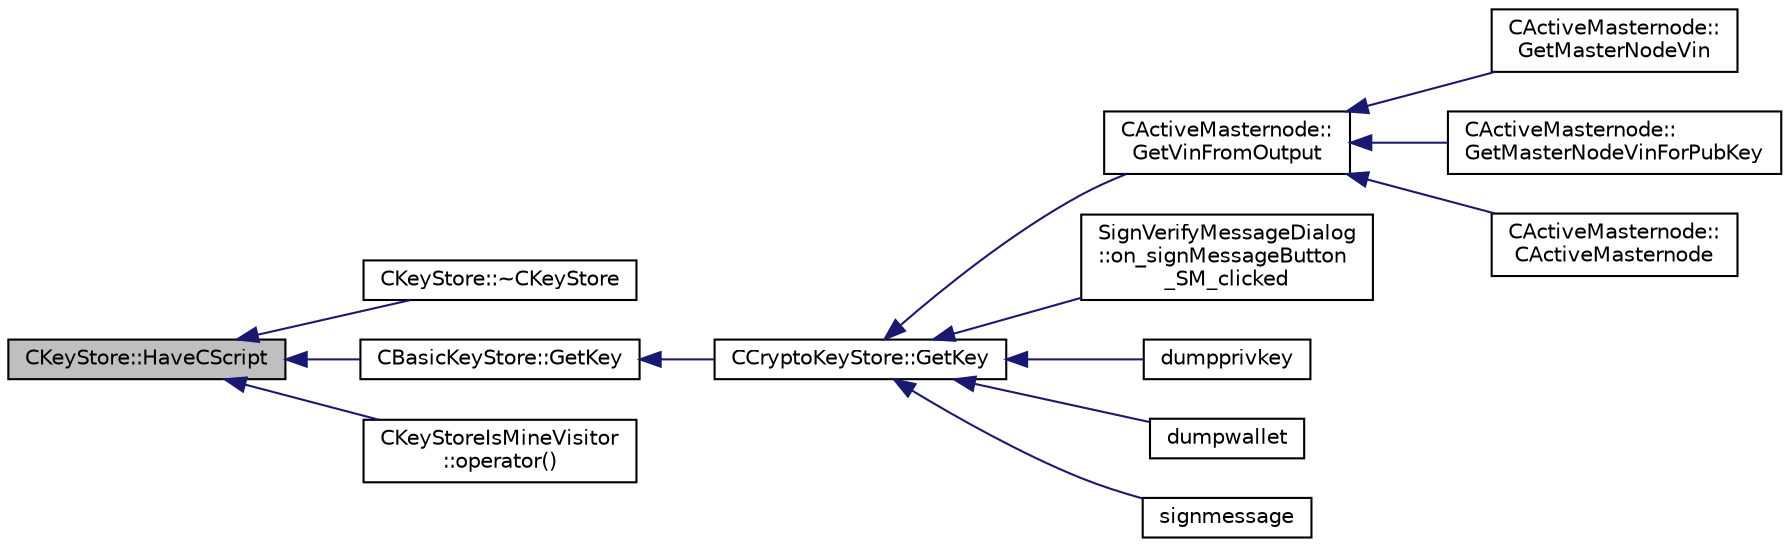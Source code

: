 digraph "CKeyStore::HaveCScript"
{
  edge [fontname="Helvetica",fontsize="10",labelfontname="Helvetica",labelfontsize="10"];
  node [fontname="Helvetica",fontsize="10",shape=record];
  rankdir="LR";
  Node202 [label="CKeyStore::HaveCScript",height=0.2,width=0.4,color="black", fillcolor="grey75", style="filled", fontcolor="black"];
  Node202 -> Node203 [dir="back",color="midnightblue",fontsize="10",style="solid",fontname="Helvetica"];
  Node203 [label="CKeyStore::~CKeyStore",height=0.2,width=0.4,color="black", fillcolor="white", style="filled",URL="$d0/dc3/class_c_key_store.html#a9bfaef2bcd6effc467a96043f44044a0"];
  Node202 -> Node204 [dir="back",color="midnightblue",fontsize="10",style="solid",fontname="Helvetica"];
  Node204 [label="CBasicKeyStore::GetKey",height=0.2,width=0.4,color="black", fillcolor="white", style="filled",URL="$db/db1/class_c_basic_key_store.html#a69328ee642e4234922356f59876e956d"];
  Node204 -> Node205 [dir="back",color="midnightblue",fontsize="10",style="solid",fontname="Helvetica"];
  Node205 [label="CCryptoKeyStore::GetKey",height=0.2,width=0.4,color="black", fillcolor="white", style="filled",URL="$db/dad/class_c_crypto_key_store.html#af46ec271fffb65a113702ba40a3738c8"];
  Node205 -> Node206 [dir="back",color="midnightblue",fontsize="10",style="solid",fontname="Helvetica"];
  Node206 [label="CActiveMasternode::\lGetVinFromOutput",height=0.2,width=0.4,color="black", fillcolor="white", style="filled",URL="$d9/d29/class_c_active_masternode.html#abc2ae1e24001f80ace4bbea2b6453944"];
  Node206 -> Node207 [dir="back",color="midnightblue",fontsize="10",style="solid",fontname="Helvetica"];
  Node207 [label="CActiveMasternode::\lGetMasterNodeVin",height=0.2,width=0.4,color="black", fillcolor="white", style="filled",URL="$d9/d29/class_c_active_masternode.html#adc93036b86ee9ef6abe5e0b783a51283"];
  Node206 -> Node208 [dir="back",color="midnightblue",fontsize="10",style="solid",fontname="Helvetica"];
  Node208 [label="CActiveMasternode::\lGetMasterNodeVinForPubKey",height=0.2,width=0.4,color="black", fillcolor="white", style="filled",URL="$d9/d29/class_c_active_masternode.html#ada17e6bbfd69a3acf166b49c10365da4"];
  Node206 -> Node209 [dir="back",color="midnightblue",fontsize="10",style="solid",fontname="Helvetica"];
  Node209 [label="CActiveMasternode::\lCActiveMasternode",height=0.2,width=0.4,color="black", fillcolor="white", style="filled",URL="$d9/d29/class_c_active_masternode.html#a7ffb946d1b2aad0054d3b3efce8c0543"];
  Node205 -> Node210 [dir="back",color="midnightblue",fontsize="10",style="solid",fontname="Helvetica"];
  Node210 [label="SignVerifyMessageDialog\l::on_signMessageButton\l_SM_clicked",height=0.2,width=0.4,color="black", fillcolor="white", style="filled",URL="$d1/d26/class_sign_verify_message_dialog.html#a2ef91b4ace68d63ab1c1d3cc6c13b5f9"];
  Node205 -> Node211 [dir="back",color="midnightblue",fontsize="10",style="solid",fontname="Helvetica"];
  Node211 [label="dumpprivkey",height=0.2,width=0.4,color="black", fillcolor="white", style="filled",URL="$dc/dbf/rpcdump_8cpp.html#a4010fb238298e15c540d3e5ecd60f858"];
  Node205 -> Node212 [dir="back",color="midnightblue",fontsize="10",style="solid",fontname="Helvetica"];
  Node212 [label="dumpwallet",height=0.2,width=0.4,color="black", fillcolor="white", style="filled",URL="$dc/dbf/rpcdump_8cpp.html#a831ddf746d4f2500ba6f6c07f63445cd"];
  Node205 -> Node213 [dir="back",color="midnightblue",fontsize="10",style="solid",fontname="Helvetica"];
  Node213 [label="signmessage",height=0.2,width=0.4,color="black", fillcolor="white", style="filled",URL="$df/d1d/rpcwallet_8cpp.html#a315b42a2c859c4b50a54c1b05984928c"];
  Node202 -> Node214 [dir="back",color="midnightblue",fontsize="10",style="solid",fontname="Helvetica"];
  Node214 [label="CKeyStoreIsMineVisitor\l::operator()",height=0.2,width=0.4,color="black", fillcolor="white", style="filled",URL="$de/dbc/class_c_key_store_is_mine_visitor.html#ab2e7cc68fb08b4d6d6e52d6adb2390b3"];
}
